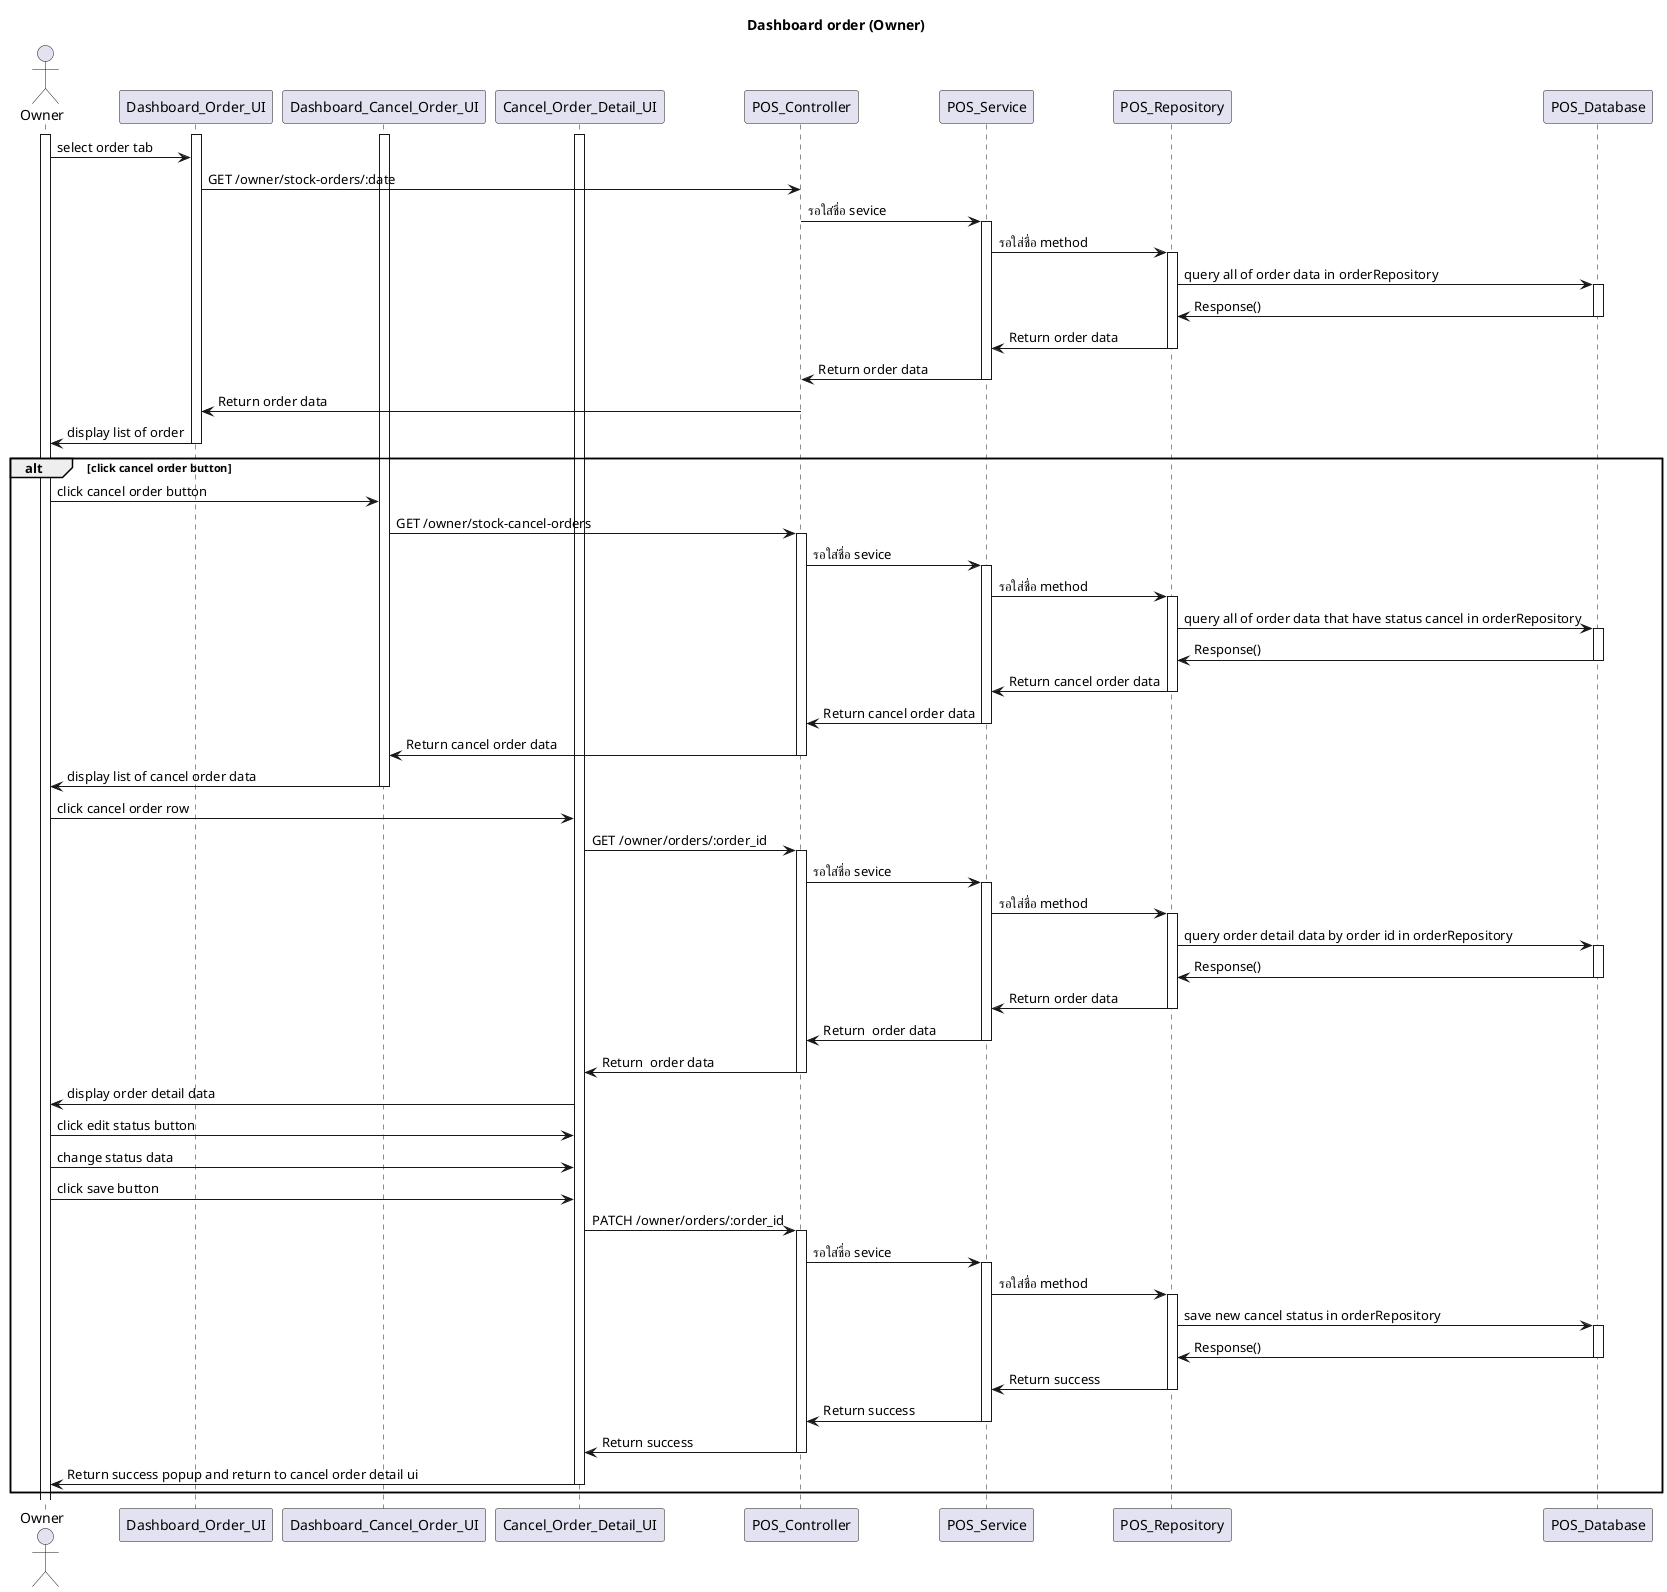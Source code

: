 @startuml order
Title Dashboard order (Owner)

Actor Owner
activate Owner
activate Dashboard_Order_UI
activate Dashboard_Cancel_Order_UI
activate Cancel_Order_Detail_UI

Owner -> Dashboard_Order_UI : select order tab
Dashboard_Order_UI -> POS_Controller :  GET /owner/stock-orders/:date

POS_Controller -> POS_Service : รอใส่ชื่อ sevice
activate POS_Service

POS_Service -> POS_Repository : รอใส่ชื่อ method
activate POS_Repository

POS_Repository -> POS_Database : query all of order data in orderRepository 
activate POS_Database

POS_Database -> POS_Repository : Response()
deactivate POS_Database

POS_Repository -> POS_Service : Return order data
deactivate POS_Repository

POS_Service -> POS_Controller : Return order data
deactivate POS_Service

POS_Controller -> Dashboard_Order_UI : Return order data
deactivate POS_Controller

Dashboard_Order_UI -> Owner : display list of order
deactivate Dashboard_Order_UI

alt click cancel order button 
    Owner -> Dashboard_Cancel_Order_UI : click cancel order button

    Dashboard_Cancel_Order_UI -> POS_Controller :  GET /owner/stock-cancel-orders
    activate POS_Controller

    POS_Controller -> POS_Service : รอใส่ชื่อ sevice
    activate POS_Service

    POS_Service -> POS_Repository : รอใส่ชื่อ method
    activate POS_Repository

    POS_Repository -> POS_Database : query all of order data that have status cancel in orderRepository  
    activate POS_Database

    POS_Database -> POS_Repository : Response()
    deactivate POS_Database

    POS_Repository -> POS_Service : Return cancel order data
    deactivate POS_Repository

    POS_Service -> POS_Controller : Return cancel order data
    deactivate POS_Service

    POS_Controller -> Dashboard_Cancel_Order_UI : Return cancel order data
    deactivate POS_Controller

    Dashboard_Cancel_Order_UI -> Owner : display list of cancel order data
    deactivate Dashboard_Cancel_Order_UI


    ' Click cancel oreder row
    Owner -> Cancel_Order_Detail_UI : click cancel order row

    Cancel_Order_Detail_UI -> POS_Controller :  GET /owner/orders/:order_id
    activate POS_Controller

    POS_Controller -> POS_Service : รอใส่ชื่อ sevice
    activate POS_Service

    POS_Service -> POS_Repository : รอใส่ชื่อ method
    activate POS_Repository

    POS_Repository -> POS_Database : query order detail data by order id in orderRepository  
    activate POS_Database

    POS_Database -> POS_Repository : Response()
    deactivate POS_Database

    POS_Repository -> POS_Service : Return order data
    deactivate POS_Repository

    POS_Service -> POS_Controller : Return  order data
    deactivate POS_Service

    POS_Controller -> Cancel_Order_Detail_UI : Return  order data
    deactivate POS_Controller

    Cancel_Order_Detail_UI -> Owner : display order detail data

    ' Click edit status
    Owner -> Cancel_Order_Detail_UI : click edit status button 
    Owner -> Cancel_Order_Detail_UI : change status data
    Owner -> Cancel_Order_Detail_UI : click save button 

    Cancel_Order_Detail_UI -> POS_Controller :  PATCH /owner/orders/:order_id
    activate POS_Controller

    POS_Controller -> POS_Service : รอใส่ชื่อ sevice
    activate POS_Service

    POS_Service -> POS_Repository : รอใส่ชื่อ method
    activate POS_Repository

    POS_Repository -> POS_Database : save new cancel status in orderRepository  
    activate POS_Database

    POS_Database -> POS_Repository : Response()
    deactivate POS_Database

    POS_Repository -> POS_Service : Return success
    deactivate POS_Repository

    POS_Service -> POS_Controller : Return success
    deactivate POS_Service

    POS_Controller -> Cancel_Order_Detail_UI :Return success
    deactivate POS_Controller

    Cancel_Order_Detail_UI -> Owner : Return success popup and return to cancel order detail ui
    deactivate Cancel_Order_Detail_UI

end

@enduml